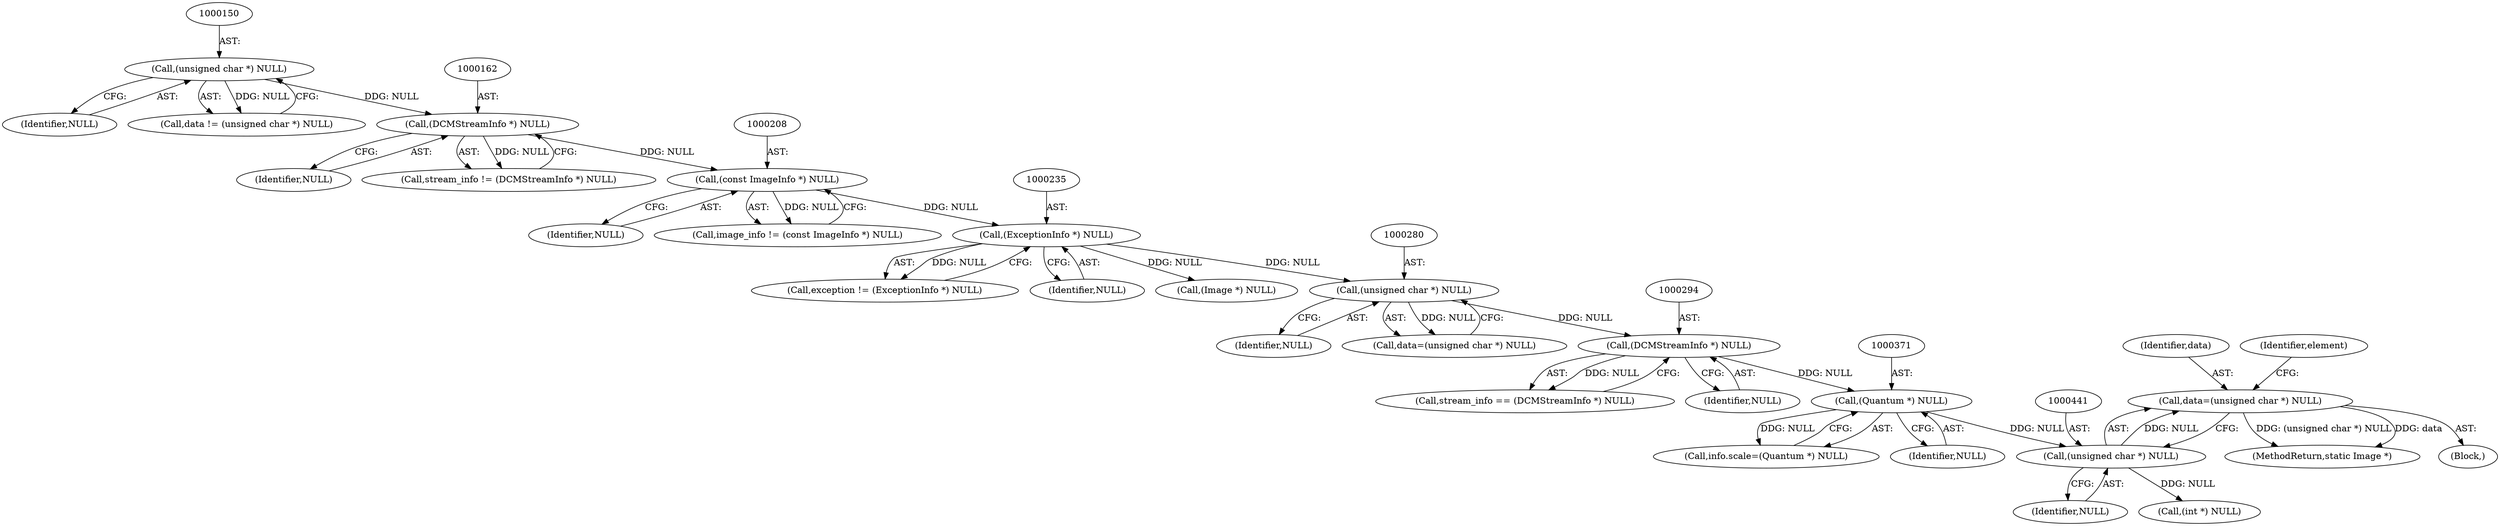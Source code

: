 digraph "0_ImageMagick_9f375e7080a2c1044cd546854d0548b4bfb429d0@pointer" {
"1000438" [label="(Call,data=(unsigned char *) NULL)"];
"1000440" [label="(Call,(unsigned char *) NULL)"];
"1000370" [label="(Call,(Quantum *) NULL)"];
"1000293" [label="(Call,(DCMStreamInfo *) NULL)"];
"1000279" [label="(Call,(unsigned char *) NULL)"];
"1000234" [label="(Call,(ExceptionInfo *) NULL)"];
"1000207" [label="(Call,(const ImageInfo *) NULL)"];
"1000161" [label="(Call,(DCMStreamInfo *) NULL)"];
"1000149" [label="(Call,(unsigned char *) NULL)"];
"1000438" [label="(Call,data=(unsigned char *) NULL)"];
"1000281" [label="(Identifier,NULL)"];
"1000163" [label="(Identifier,NULL)"];
"1000161" [label="(Call,(DCMStreamInfo *) NULL)"];
"1000440" [label="(Call,(unsigned char *) NULL)"];
"1000151" [label="(Identifier,NULL)"];
"1004016" [label="(MethodReturn,static Image *)"];
"1000370" [label="(Call,(Quantum *) NULL)"];
"1000232" [label="(Call,exception != (ExceptionInfo *) NULL)"];
"1000147" [label="(Call,data != (unsigned char *) NULL)"];
"1000209" [label="(Identifier,NULL)"];
"1000439" [label="(Identifier,data)"];
"1000442" [label="(Identifier,NULL)"];
"1000366" [label="(Call,info.scale=(Quantum *) NULL)"];
"1000149" [label="(Call,(unsigned char *) NULL)"];
"1000207" [label="(Call,(const ImageInfo *) NULL)"];
"1000372" [label="(Identifier,NULL)"];
"1000236" [label="(Identifier,NULL)"];
"1000295" [label="(Identifier,NULL)"];
"1000234" [label="(Call,(ExceptionInfo *) NULL)"];
"1000264" [label="(Call,(Image *) NULL)"];
"1000444" [label="(Identifier,element)"];
"1000277" [label="(Call,data=(unsigned char *) NULL)"];
"1000279" [label="(Call,(unsigned char *) NULL)"];
"1000159" [label="(Call,stream_info != (DCMStreamInfo *) NULL)"];
"1000459" [label="(Call,(int *) NULL)"];
"1000291" [label="(Call,stream_info == (DCMStreamInfo *) NULL)"];
"1000205" [label="(Call,image_info != (const ImageInfo *) NULL)"];
"1000293" [label="(Call,(DCMStreamInfo *) NULL)"];
"1000144" [label="(Block,)"];
"1000438" -> "1000144"  [label="AST: "];
"1000438" -> "1000440"  [label="CFG: "];
"1000439" -> "1000438"  [label="AST: "];
"1000440" -> "1000438"  [label="AST: "];
"1000444" -> "1000438"  [label="CFG: "];
"1000438" -> "1004016"  [label="DDG: (unsigned char *) NULL"];
"1000438" -> "1004016"  [label="DDG: data"];
"1000440" -> "1000438"  [label="DDG: NULL"];
"1000440" -> "1000442"  [label="CFG: "];
"1000441" -> "1000440"  [label="AST: "];
"1000442" -> "1000440"  [label="AST: "];
"1000370" -> "1000440"  [label="DDG: NULL"];
"1000440" -> "1000459"  [label="DDG: NULL"];
"1000370" -> "1000366"  [label="AST: "];
"1000370" -> "1000372"  [label="CFG: "];
"1000371" -> "1000370"  [label="AST: "];
"1000372" -> "1000370"  [label="AST: "];
"1000366" -> "1000370"  [label="CFG: "];
"1000370" -> "1000366"  [label="DDG: NULL"];
"1000293" -> "1000370"  [label="DDG: NULL"];
"1000293" -> "1000291"  [label="AST: "];
"1000293" -> "1000295"  [label="CFG: "];
"1000294" -> "1000293"  [label="AST: "];
"1000295" -> "1000293"  [label="AST: "];
"1000291" -> "1000293"  [label="CFG: "];
"1000293" -> "1000291"  [label="DDG: NULL"];
"1000279" -> "1000293"  [label="DDG: NULL"];
"1000279" -> "1000277"  [label="AST: "];
"1000279" -> "1000281"  [label="CFG: "];
"1000280" -> "1000279"  [label="AST: "];
"1000281" -> "1000279"  [label="AST: "];
"1000277" -> "1000279"  [label="CFG: "];
"1000279" -> "1000277"  [label="DDG: NULL"];
"1000234" -> "1000279"  [label="DDG: NULL"];
"1000234" -> "1000232"  [label="AST: "];
"1000234" -> "1000236"  [label="CFG: "];
"1000235" -> "1000234"  [label="AST: "];
"1000236" -> "1000234"  [label="AST: "];
"1000232" -> "1000234"  [label="CFG: "];
"1000234" -> "1000232"  [label="DDG: NULL"];
"1000207" -> "1000234"  [label="DDG: NULL"];
"1000234" -> "1000264"  [label="DDG: NULL"];
"1000207" -> "1000205"  [label="AST: "];
"1000207" -> "1000209"  [label="CFG: "];
"1000208" -> "1000207"  [label="AST: "];
"1000209" -> "1000207"  [label="AST: "];
"1000205" -> "1000207"  [label="CFG: "];
"1000207" -> "1000205"  [label="DDG: NULL"];
"1000161" -> "1000207"  [label="DDG: NULL"];
"1000161" -> "1000159"  [label="AST: "];
"1000161" -> "1000163"  [label="CFG: "];
"1000162" -> "1000161"  [label="AST: "];
"1000163" -> "1000161"  [label="AST: "];
"1000159" -> "1000161"  [label="CFG: "];
"1000161" -> "1000159"  [label="DDG: NULL"];
"1000149" -> "1000161"  [label="DDG: NULL"];
"1000149" -> "1000147"  [label="AST: "];
"1000149" -> "1000151"  [label="CFG: "];
"1000150" -> "1000149"  [label="AST: "];
"1000151" -> "1000149"  [label="AST: "];
"1000147" -> "1000149"  [label="CFG: "];
"1000149" -> "1000147"  [label="DDG: NULL"];
}
